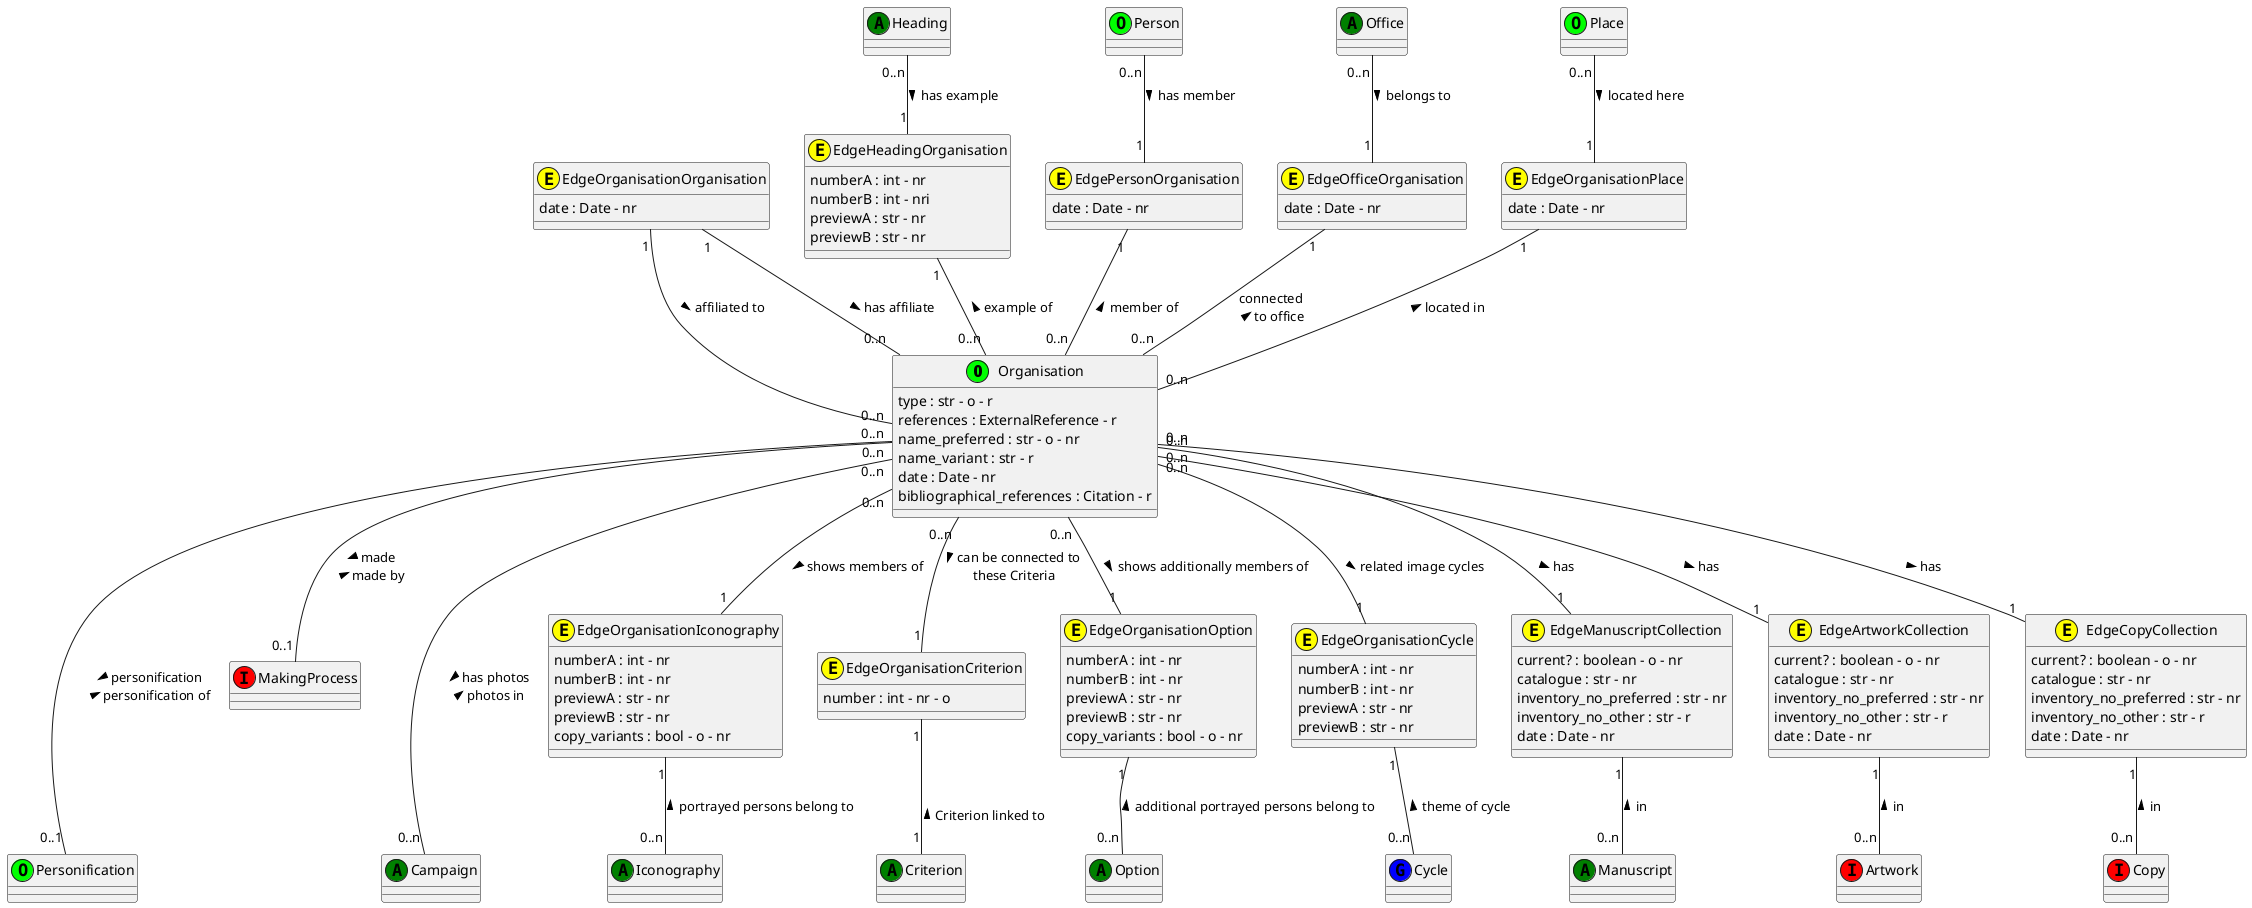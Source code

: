 @startuml Organisation
class Organisation <<(O,lime)>>
Organisation : type : str - o - r
Organisation : references : ExternalReference - r
Organisation : name_preferred : str - o - nr
Organisation : name_variant : str - r
Organisation : date : Date - nr
Organisation : bibliographical_references : Citation - r


class Person <<(O,lime)>> 

class Office <<(A,green)>>

class Personification <<(O,lime)>>

class Place <<(O,lime)>>

class Iconography <<(A,green)>>

class Option <<(A,green)>>
    
class Criterion <<(A,green)>>

class Cycle <<(G,blue)>>

class Artwork <<(I,red)>>

class MakingProcess <<(I,red)>>

class Manuscript <<(A,green)>>

class Copy <<(I,red)>>

class Heading <<(A,green)>>

class Campaign <<(A,green)>>

class EdgeOrganisationOrganisation <<(E,yellow)>>
EdgeOrganisationOrganisation : date : Date - nr

class EdgeHeadingOrganisation  <<(E,yellow)>>
EdgeHeadingOrganisation : numberA : int - nr
EdgeHeadingOrganisation : numberB : int - nri
EdgeHeadingOrganisation : previewA : str - nr
EdgeHeadingOrganisation : previewB : str - nr

class EdgePersonOrganisation <<(E,yellow)>>
EdgePersonOrganisation : date : Date - nr

class EdgeOfficeOrganisation <<(E,yellow)>>
EdgeOfficeOrganisation : date : Date - nr

class EdgeOrganisationPlace <<(E,yellow)>>
EdgeOrganisationPlace : date : Date - nr

class EdgeOrganisationIconography <<(E,yellow)>>
EdgeOrganisationIconography : numberA : int - nr
EdgeOrganisationIconography : numberB : int - nr
EdgeOrganisationIconography : previewA : str - nr
EdgeOrganisationIconography : previewB : str - nr
EdgeOrganisationIconography : copy_variants : bool - o - nr

class EdgeOrganisationCriterion <<(E,yellow)>>
EdgeOrganisationCriterion : number : int - nr - o 

class EdgeOrganisationOption <<(E,yellow)>>
EdgeOrganisationOption : numberA : int - nr
EdgeOrganisationOption : numberB : int - nr
EdgeOrganisationOption : previewA : str - nr
EdgeOrganisationOption : previewB : str - nr
EdgeOrganisationOption : copy_variants : bool - o - nr

class EdgeOrganisationCycle <<(E,yellow)>>
EdgeOrganisationCycle : numberA : int - nr
EdgeOrganisationCycle : numberB : int - nr
EdgeOrganisationCycle : previewA : str - nr
EdgeOrganisationCycle : previewB : str - nr


class EdgeManuscriptCollection <<(E,yellow)>>
EdgeManuscriptCollection : current? : boolean - o - nr
EdgeManuscriptCollection : catalogue : str - nr
EdgeManuscriptCollection : inventory_no_preferred : str - nr
EdgeManuscriptCollection : inventory_no_other : str - r
EdgeManuscriptCollection : date : Date - nr

class EdgeArtworkCollection <<(E,yellow)>>
EdgeArtworkCollection : current? : boolean - o - nr
EdgeArtworkCollection : catalogue : str - nr
EdgeArtworkCollection : inventory_no_preferred : str - nr
EdgeArtworkCollection : inventory_no_other : str - r
EdgeArtworkCollection : date : Date - nr

class EdgeCopyCollection <<(E,yellow)>>
EdgeCopyCollection : current? : boolean - o - nr
EdgeCopyCollection : catalogue : str - nr
EdgeCopyCollection : inventory_no_preferred : str - nr
EdgeCopyCollection : inventory_no_other : str - r
EdgeCopyCollection : date : Date - nr

EdgeOrganisationOrganisation "1" -- "0..n" Organisation : affiliated to >
EdgeOrganisationOrganisation "1" -- "0..n" Organisation : has affiliate >

Heading "0..n" -- "1" EdgeHeadingOrganisation : > has example
EdgeHeadingOrganisation "1" -- "0..n" Organisation: example of <

Person "0..n" -- "1" EdgePersonOrganisation : has member >
EdgePersonOrganisation "1" -- "0..n" Organisation : member of <

Office "0..n" -- "1" EdgeOfficeOrganisation : belongs to >
EdgeOfficeOrganisation "1" -- "0..n" Organisation : connected \n to office <

Place "0..n" -- "1" EdgeOrganisationPlace : located here >
EdgeOrganisationPlace "1" -- "0..n" Organisation : located in <

Organisation "0..n" --- "0..1" Personification: > personification \n personification of <

Organisation "0..n" -- "1" EdgeOrganisationIconography : shows members of >
EdgeOrganisationIconography "1" -- "0..n" Iconography : portrayed persons belong to <

Organisation "0..n" -- "1" EdgeOrganisationCriterion : > can be connected to \n these Criteria 
EdgeOrganisationCriterion "1" -- "1" Criterion : \n Criterion linked to <

Organisation "0..n" -- "1" EdgeOrganisationOption : shows additionally members of >
EdgeOrganisationOption "1" -- "0..n" Option : additional portrayed persons belong to <

Organisation "0..n" -- "1" EdgeOrganisationCycle : related image cycles >
EdgeOrganisationCycle "1" -- "0..n" Cycle : theme of cycle <


Organisation "0..n" -- "1" EdgeArtworkCollection : has >
EdgeArtworkCollection "1" -- "0..n" Artwork : in <

Organisation "0..n" -- "0..1" MakingProcess : > made \n  made by <

Organisation "0..n" -- "1" EdgeManuscriptCollection : has >
EdgeManuscriptCollection "1" -- "0..n" Manuscript : in <

Organisation "0..n" -- "1" EdgeCopyCollection : has >
EdgeCopyCollection "1" -- "0..n" Copy : in <


Organisation "0..n" --- "0..n" Campaign : > has photos \n photos in <

@enduml 
